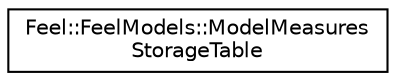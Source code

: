 digraph "Graphical Class Hierarchy"
{
 // LATEX_PDF_SIZE
  edge [fontname="Helvetica",fontsize="10",labelfontname="Helvetica",labelfontsize="10"];
  node [fontname="Helvetica",fontsize="10",shape=record];
  rankdir="LR";
  Node0 [label="Feel::FeelModels::ModelMeasures\lStorageTable",height=0.2,width=0.4,color="black", fillcolor="white", style="filled",URL="$classFeel_1_1FeelModels_1_1ModelMeasuresStorageTable.html",tooltip=" "];
}

